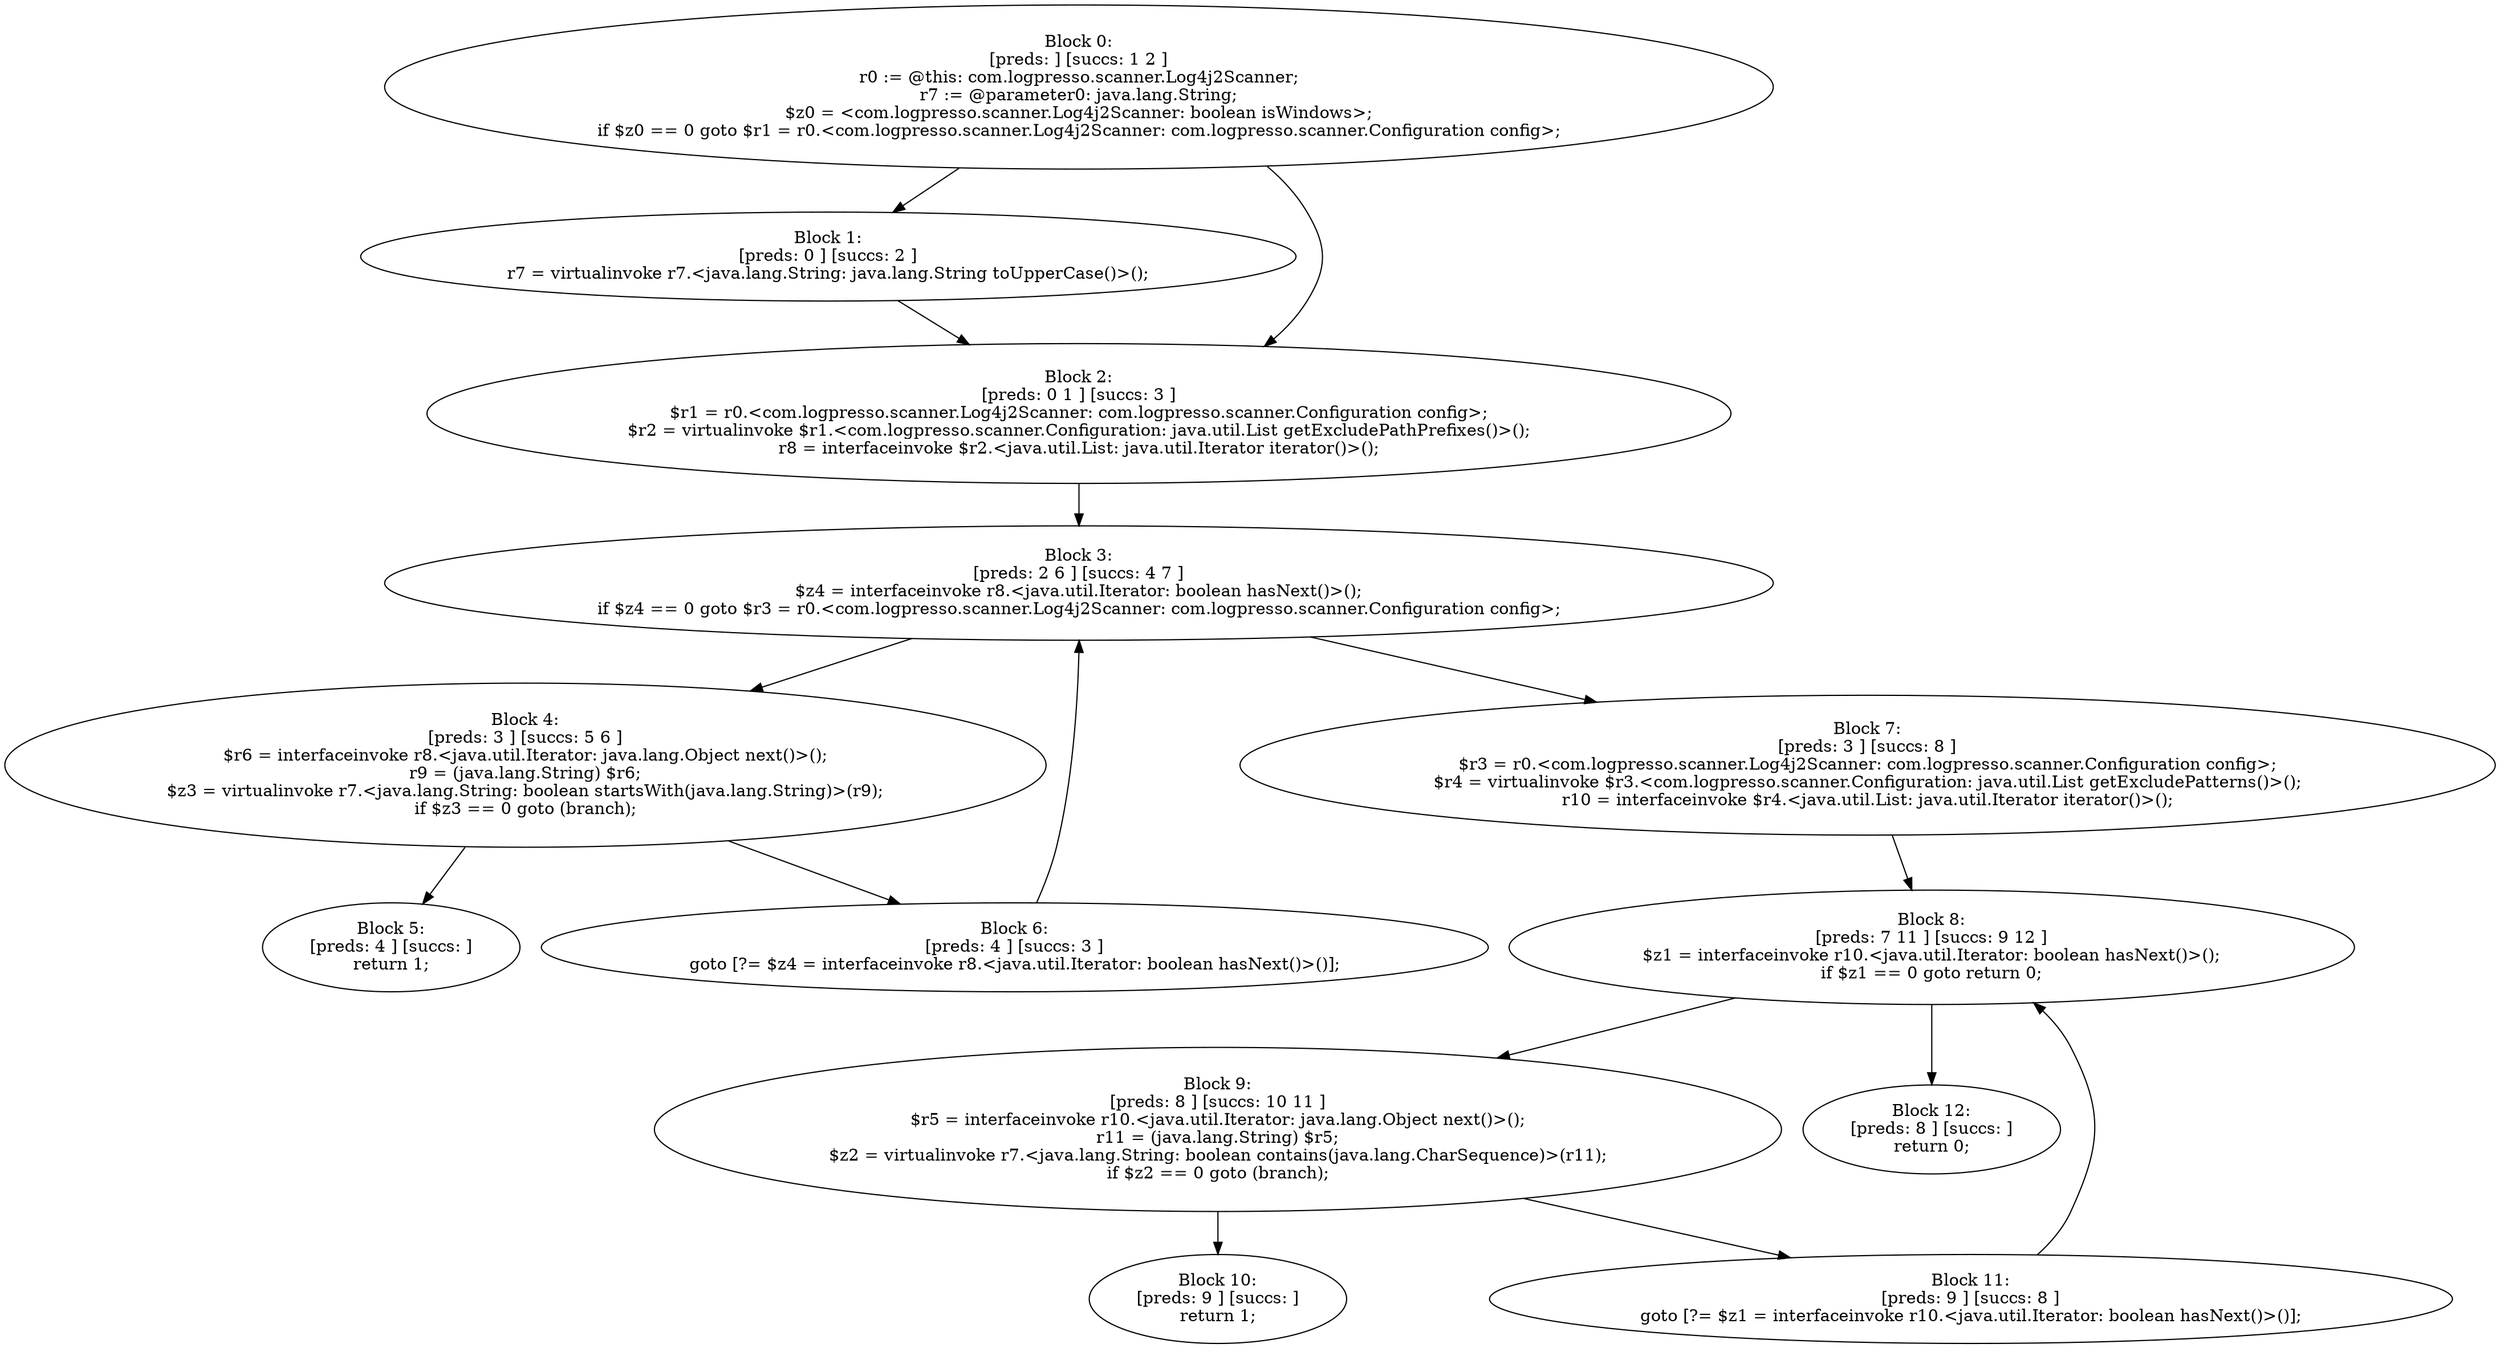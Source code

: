 digraph "unitGraph" {
    "Block 0:
[preds: ] [succs: 1 2 ]
r0 := @this: com.logpresso.scanner.Log4j2Scanner;
r7 := @parameter0: java.lang.String;
$z0 = <com.logpresso.scanner.Log4j2Scanner: boolean isWindows>;
if $z0 == 0 goto $r1 = r0.<com.logpresso.scanner.Log4j2Scanner: com.logpresso.scanner.Configuration config>;
"
    "Block 1:
[preds: 0 ] [succs: 2 ]
r7 = virtualinvoke r7.<java.lang.String: java.lang.String toUpperCase()>();
"
    "Block 2:
[preds: 0 1 ] [succs: 3 ]
$r1 = r0.<com.logpresso.scanner.Log4j2Scanner: com.logpresso.scanner.Configuration config>;
$r2 = virtualinvoke $r1.<com.logpresso.scanner.Configuration: java.util.List getExcludePathPrefixes()>();
r8 = interfaceinvoke $r2.<java.util.List: java.util.Iterator iterator()>();
"
    "Block 3:
[preds: 2 6 ] [succs: 4 7 ]
$z4 = interfaceinvoke r8.<java.util.Iterator: boolean hasNext()>();
if $z4 == 0 goto $r3 = r0.<com.logpresso.scanner.Log4j2Scanner: com.logpresso.scanner.Configuration config>;
"
    "Block 4:
[preds: 3 ] [succs: 5 6 ]
$r6 = interfaceinvoke r8.<java.util.Iterator: java.lang.Object next()>();
r9 = (java.lang.String) $r6;
$z3 = virtualinvoke r7.<java.lang.String: boolean startsWith(java.lang.String)>(r9);
if $z3 == 0 goto (branch);
"
    "Block 5:
[preds: 4 ] [succs: ]
return 1;
"
    "Block 6:
[preds: 4 ] [succs: 3 ]
goto [?= $z4 = interfaceinvoke r8.<java.util.Iterator: boolean hasNext()>()];
"
    "Block 7:
[preds: 3 ] [succs: 8 ]
$r3 = r0.<com.logpresso.scanner.Log4j2Scanner: com.logpresso.scanner.Configuration config>;
$r4 = virtualinvoke $r3.<com.logpresso.scanner.Configuration: java.util.List getExcludePatterns()>();
r10 = interfaceinvoke $r4.<java.util.List: java.util.Iterator iterator()>();
"
    "Block 8:
[preds: 7 11 ] [succs: 9 12 ]
$z1 = interfaceinvoke r10.<java.util.Iterator: boolean hasNext()>();
if $z1 == 0 goto return 0;
"
    "Block 9:
[preds: 8 ] [succs: 10 11 ]
$r5 = interfaceinvoke r10.<java.util.Iterator: java.lang.Object next()>();
r11 = (java.lang.String) $r5;
$z2 = virtualinvoke r7.<java.lang.String: boolean contains(java.lang.CharSequence)>(r11);
if $z2 == 0 goto (branch);
"
    "Block 10:
[preds: 9 ] [succs: ]
return 1;
"
    "Block 11:
[preds: 9 ] [succs: 8 ]
goto [?= $z1 = interfaceinvoke r10.<java.util.Iterator: boolean hasNext()>()];
"
    "Block 12:
[preds: 8 ] [succs: ]
return 0;
"
    "Block 0:
[preds: ] [succs: 1 2 ]
r0 := @this: com.logpresso.scanner.Log4j2Scanner;
r7 := @parameter0: java.lang.String;
$z0 = <com.logpresso.scanner.Log4j2Scanner: boolean isWindows>;
if $z0 == 0 goto $r1 = r0.<com.logpresso.scanner.Log4j2Scanner: com.logpresso.scanner.Configuration config>;
"->"Block 1:
[preds: 0 ] [succs: 2 ]
r7 = virtualinvoke r7.<java.lang.String: java.lang.String toUpperCase()>();
";
    "Block 0:
[preds: ] [succs: 1 2 ]
r0 := @this: com.logpresso.scanner.Log4j2Scanner;
r7 := @parameter0: java.lang.String;
$z0 = <com.logpresso.scanner.Log4j2Scanner: boolean isWindows>;
if $z0 == 0 goto $r1 = r0.<com.logpresso.scanner.Log4j2Scanner: com.logpresso.scanner.Configuration config>;
"->"Block 2:
[preds: 0 1 ] [succs: 3 ]
$r1 = r0.<com.logpresso.scanner.Log4j2Scanner: com.logpresso.scanner.Configuration config>;
$r2 = virtualinvoke $r1.<com.logpresso.scanner.Configuration: java.util.List getExcludePathPrefixes()>();
r8 = interfaceinvoke $r2.<java.util.List: java.util.Iterator iterator()>();
";
    "Block 1:
[preds: 0 ] [succs: 2 ]
r7 = virtualinvoke r7.<java.lang.String: java.lang.String toUpperCase()>();
"->"Block 2:
[preds: 0 1 ] [succs: 3 ]
$r1 = r0.<com.logpresso.scanner.Log4j2Scanner: com.logpresso.scanner.Configuration config>;
$r2 = virtualinvoke $r1.<com.logpresso.scanner.Configuration: java.util.List getExcludePathPrefixes()>();
r8 = interfaceinvoke $r2.<java.util.List: java.util.Iterator iterator()>();
";
    "Block 2:
[preds: 0 1 ] [succs: 3 ]
$r1 = r0.<com.logpresso.scanner.Log4j2Scanner: com.logpresso.scanner.Configuration config>;
$r2 = virtualinvoke $r1.<com.logpresso.scanner.Configuration: java.util.List getExcludePathPrefixes()>();
r8 = interfaceinvoke $r2.<java.util.List: java.util.Iterator iterator()>();
"->"Block 3:
[preds: 2 6 ] [succs: 4 7 ]
$z4 = interfaceinvoke r8.<java.util.Iterator: boolean hasNext()>();
if $z4 == 0 goto $r3 = r0.<com.logpresso.scanner.Log4j2Scanner: com.logpresso.scanner.Configuration config>;
";
    "Block 3:
[preds: 2 6 ] [succs: 4 7 ]
$z4 = interfaceinvoke r8.<java.util.Iterator: boolean hasNext()>();
if $z4 == 0 goto $r3 = r0.<com.logpresso.scanner.Log4j2Scanner: com.logpresso.scanner.Configuration config>;
"->"Block 4:
[preds: 3 ] [succs: 5 6 ]
$r6 = interfaceinvoke r8.<java.util.Iterator: java.lang.Object next()>();
r9 = (java.lang.String) $r6;
$z3 = virtualinvoke r7.<java.lang.String: boolean startsWith(java.lang.String)>(r9);
if $z3 == 0 goto (branch);
";
    "Block 3:
[preds: 2 6 ] [succs: 4 7 ]
$z4 = interfaceinvoke r8.<java.util.Iterator: boolean hasNext()>();
if $z4 == 0 goto $r3 = r0.<com.logpresso.scanner.Log4j2Scanner: com.logpresso.scanner.Configuration config>;
"->"Block 7:
[preds: 3 ] [succs: 8 ]
$r3 = r0.<com.logpresso.scanner.Log4j2Scanner: com.logpresso.scanner.Configuration config>;
$r4 = virtualinvoke $r3.<com.logpresso.scanner.Configuration: java.util.List getExcludePatterns()>();
r10 = interfaceinvoke $r4.<java.util.List: java.util.Iterator iterator()>();
";
    "Block 4:
[preds: 3 ] [succs: 5 6 ]
$r6 = interfaceinvoke r8.<java.util.Iterator: java.lang.Object next()>();
r9 = (java.lang.String) $r6;
$z3 = virtualinvoke r7.<java.lang.String: boolean startsWith(java.lang.String)>(r9);
if $z3 == 0 goto (branch);
"->"Block 5:
[preds: 4 ] [succs: ]
return 1;
";
    "Block 4:
[preds: 3 ] [succs: 5 6 ]
$r6 = interfaceinvoke r8.<java.util.Iterator: java.lang.Object next()>();
r9 = (java.lang.String) $r6;
$z3 = virtualinvoke r7.<java.lang.String: boolean startsWith(java.lang.String)>(r9);
if $z3 == 0 goto (branch);
"->"Block 6:
[preds: 4 ] [succs: 3 ]
goto [?= $z4 = interfaceinvoke r8.<java.util.Iterator: boolean hasNext()>()];
";
    "Block 6:
[preds: 4 ] [succs: 3 ]
goto [?= $z4 = interfaceinvoke r8.<java.util.Iterator: boolean hasNext()>()];
"->"Block 3:
[preds: 2 6 ] [succs: 4 7 ]
$z4 = interfaceinvoke r8.<java.util.Iterator: boolean hasNext()>();
if $z4 == 0 goto $r3 = r0.<com.logpresso.scanner.Log4j2Scanner: com.logpresso.scanner.Configuration config>;
";
    "Block 7:
[preds: 3 ] [succs: 8 ]
$r3 = r0.<com.logpresso.scanner.Log4j2Scanner: com.logpresso.scanner.Configuration config>;
$r4 = virtualinvoke $r3.<com.logpresso.scanner.Configuration: java.util.List getExcludePatterns()>();
r10 = interfaceinvoke $r4.<java.util.List: java.util.Iterator iterator()>();
"->"Block 8:
[preds: 7 11 ] [succs: 9 12 ]
$z1 = interfaceinvoke r10.<java.util.Iterator: boolean hasNext()>();
if $z1 == 0 goto return 0;
";
    "Block 8:
[preds: 7 11 ] [succs: 9 12 ]
$z1 = interfaceinvoke r10.<java.util.Iterator: boolean hasNext()>();
if $z1 == 0 goto return 0;
"->"Block 9:
[preds: 8 ] [succs: 10 11 ]
$r5 = interfaceinvoke r10.<java.util.Iterator: java.lang.Object next()>();
r11 = (java.lang.String) $r5;
$z2 = virtualinvoke r7.<java.lang.String: boolean contains(java.lang.CharSequence)>(r11);
if $z2 == 0 goto (branch);
";
    "Block 8:
[preds: 7 11 ] [succs: 9 12 ]
$z1 = interfaceinvoke r10.<java.util.Iterator: boolean hasNext()>();
if $z1 == 0 goto return 0;
"->"Block 12:
[preds: 8 ] [succs: ]
return 0;
";
    "Block 9:
[preds: 8 ] [succs: 10 11 ]
$r5 = interfaceinvoke r10.<java.util.Iterator: java.lang.Object next()>();
r11 = (java.lang.String) $r5;
$z2 = virtualinvoke r7.<java.lang.String: boolean contains(java.lang.CharSequence)>(r11);
if $z2 == 0 goto (branch);
"->"Block 10:
[preds: 9 ] [succs: ]
return 1;
";
    "Block 9:
[preds: 8 ] [succs: 10 11 ]
$r5 = interfaceinvoke r10.<java.util.Iterator: java.lang.Object next()>();
r11 = (java.lang.String) $r5;
$z2 = virtualinvoke r7.<java.lang.String: boolean contains(java.lang.CharSequence)>(r11);
if $z2 == 0 goto (branch);
"->"Block 11:
[preds: 9 ] [succs: 8 ]
goto [?= $z1 = interfaceinvoke r10.<java.util.Iterator: boolean hasNext()>()];
";
    "Block 11:
[preds: 9 ] [succs: 8 ]
goto [?= $z1 = interfaceinvoke r10.<java.util.Iterator: boolean hasNext()>()];
"->"Block 8:
[preds: 7 11 ] [succs: 9 12 ]
$z1 = interfaceinvoke r10.<java.util.Iterator: boolean hasNext()>();
if $z1 == 0 goto return 0;
";
}

